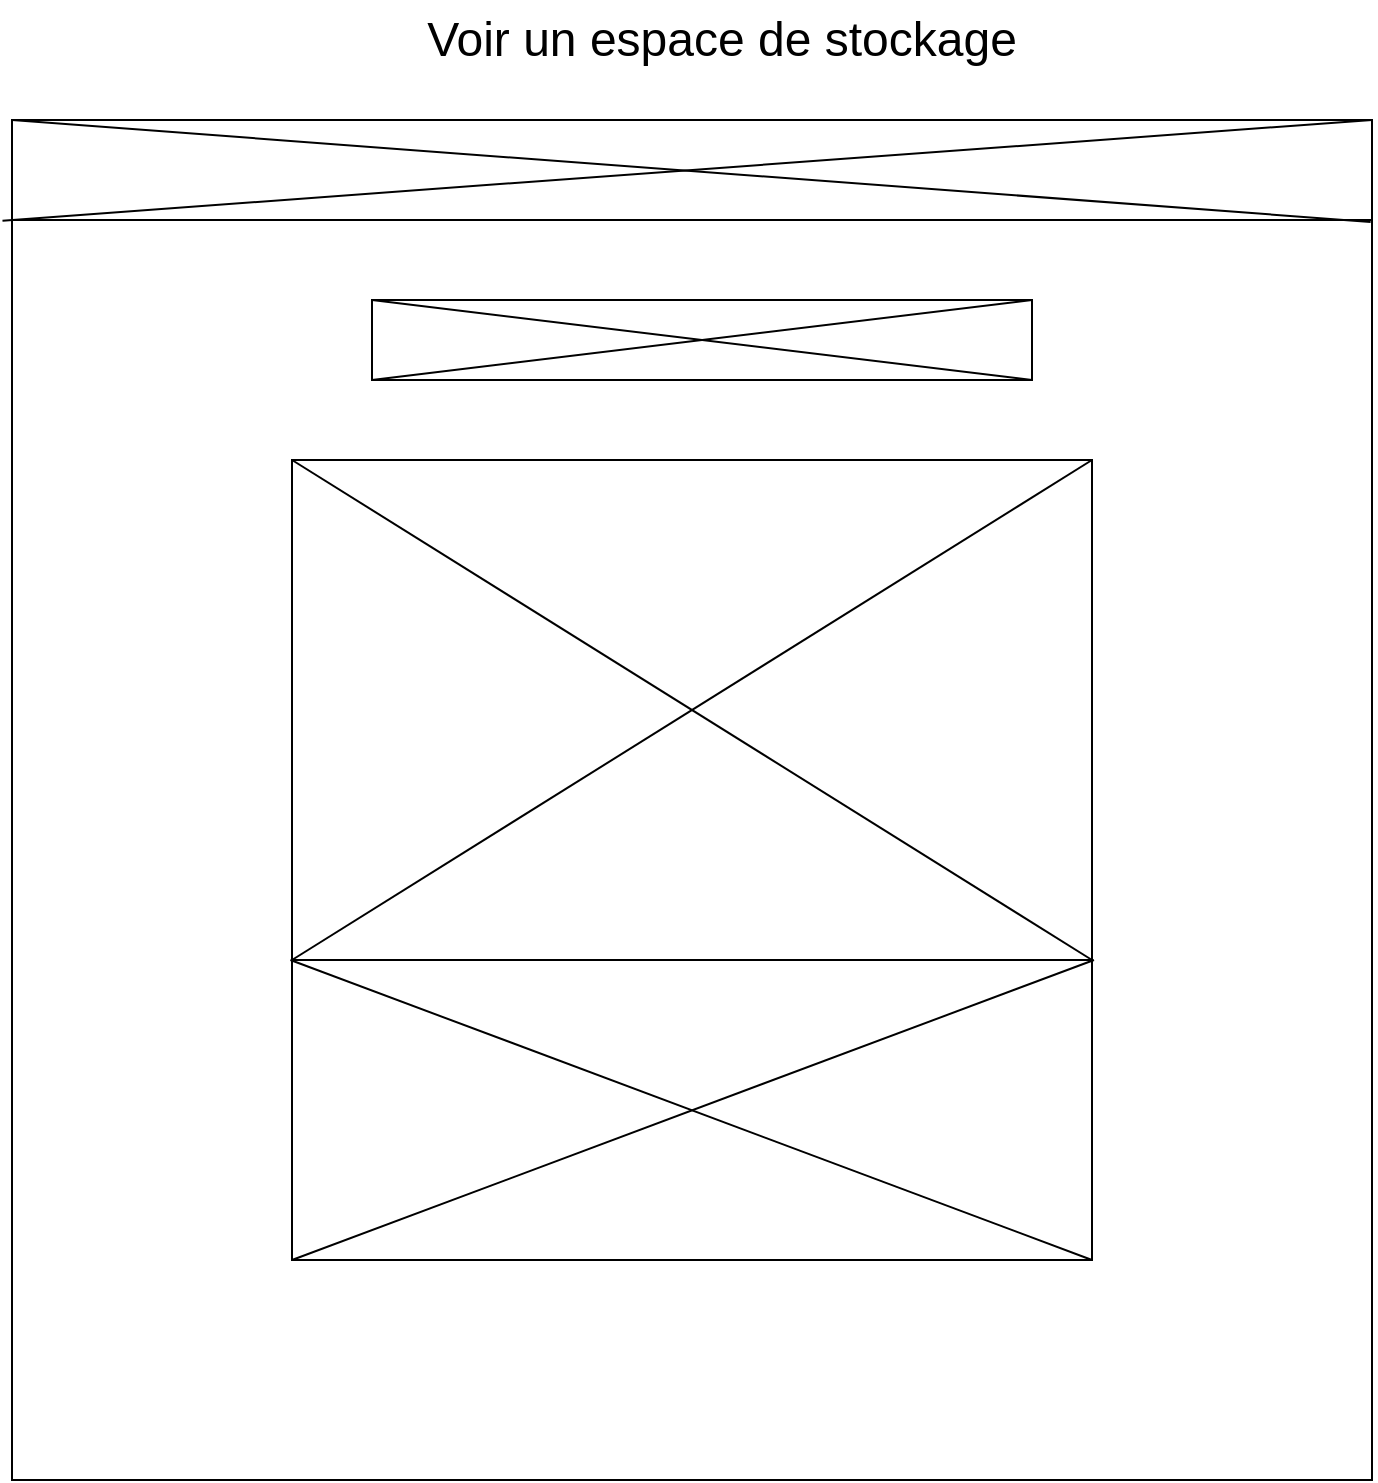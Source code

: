 <mxfile version="14.9.0" type="device"><diagram id="ITfgVAx5Jw8oI-rubMwz" name="Page-1"><mxGraphModel dx="1422" dy="794" grid="1" gridSize="10" guides="1" tooltips="1" connect="1" arrows="1" fold="1" page="1" pageScale="1" pageWidth="827" pageHeight="1169" math="0" shadow="0"><root><mxCell id="0"/><mxCell id="1" parent="0"/><mxCell id="cRR4_ABR_BJbogxCk9m0-1" value="" style="whiteSpace=wrap;html=1;aspect=fixed;" vertex="1" parent="1"><mxGeometry x="80" y="80" width="680" height="680" as="geometry"/></mxCell><mxCell id="cRR4_ABR_BJbogxCk9m0-2" value="" style="rounded=0;whiteSpace=wrap;html=1;" vertex="1" parent="1"><mxGeometry x="80" y="80" width="680" height="50" as="geometry"/></mxCell><mxCell id="cRR4_ABR_BJbogxCk9m0-3" value="" style="whiteSpace=wrap;html=1;aspect=fixed;" vertex="1" parent="1"><mxGeometry x="220" y="250" width="400" height="400" as="geometry"/></mxCell><mxCell id="cRR4_ABR_BJbogxCk9m0-4" value="" style="rounded=0;whiteSpace=wrap;html=1;" vertex="1" parent="1"><mxGeometry x="220" y="250" width="400" height="250" as="geometry"/></mxCell><mxCell id="cRR4_ABR_BJbogxCk9m0-5" value="" style="endArrow=none;html=1;entryX=1;entryY=1;entryDx=0;entryDy=0;exitX=0;exitY=0;exitDx=0;exitDy=0;" edge="1" parent="1" source="cRR4_ABR_BJbogxCk9m0-4" target="cRR4_ABR_BJbogxCk9m0-4"><mxGeometry width="50" height="50" relative="1" as="geometry"><mxPoint x="570" y="430" as="sourcePoint"/><mxPoint x="620" y="380" as="targetPoint"/></mxGeometry></mxCell><mxCell id="cRR4_ABR_BJbogxCk9m0-6" value="" style="endArrow=none;html=1;entryX=1;entryY=0;entryDx=0;entryDy=0;exitX=0;exitY=1;exitDx=0;exitDy=0;" edge="1" parent="1" source="cRR4_ABR_BJbogxCk9m0-4" target="cRR4_ABR_BJbogxCk9m0-4"><mxGeometry width="50" height="50" relative="1" as="geometry"><mxPoint x="570" y="430" as="sourcePoint"/><mxPoint x="620" y="380" as="targetPoint"/></mxGeometry></mxCell><mxCell id="cRR4_ABR_BJbogxCk9m0-7" value="" style="rounded=0;whiteSpace=wrap;html=1;" vertex="1" parent="1"><mxGeometry x="260" y="170" width="330" height="40" as="geometry"/></mxCell><mxCell id="cRR4_ABR_BJbogxCk9m0-8" value="" style="endArrow=none;html=1;exitX=0;exitY=1;exitDx=0;exitDy=0;entryX=1;entryY=0;entryDx=0;entryDy=0;" edge="1" parent="1" source="cRR4_ABR_BJbogxCk9m0-7" target="cRR4_ABR_BJbogxCk9m0-7"><mxGeometry width="50" height="50" relative="1" as="geometry"><mxPoint x="570" y="430" as="sourcePoint"/><mxPoint x="590" y="160" as="targetPoint"/></mxGeometry></mxCell><mxCell id="cRR4_ABR_BJbogxCk9m0-9" value="" style="endArrow=none;html=1;entryX=0;entryY=0;entryDx=0;entryDy=0;exitX=1;exitY=1;exitDx=0;exitDy=0;" edge="1" parent="1" source="cRR4_ABR_BJbogxCk9m0-7" target="cRR4_ABR_BJbogxCk9m0-7"><mxGeometry width="50" height="50" relative="1" as="geometry"><mxPoint x="570" y="430" as="sourcePoint"/><mxPoint x="620" y="380" as="targetPoint"/></mxGeometry></mxCell><mxCell id="cRR4_ABR_BJbogxCk9m0-10" value="" style="endArrow=none;html=1;entryX=1;entryY=0;entryDx=0;entryDy=0;exitX=-0.007;exitY=0.074;exitDx=0;exitDy=0;exitPerimeter=0;" edge="1" parent="1" source="cRR4_ABR_BJbogxCk9m0-1" target="cRR4_ABR_BJbogxCk9m0-2"><mxGeometry width="50" height="50" relative="1" as="geometry"><mxPoint x="570" y="430" as="sourcePoint"/><mxPoint x="620" y="380" as="targetPoint"/></mxGeometry></mxCell><mxCell id="cRR4_ABR_BJbogxCk9m0-11" value="" style="endArrow=none;html=1;entryX=0.999;entryY=0.075;entryDx=0;entryDy=0;entryPerimeter=0;exitX=0;exitY=0;exitDx=0;exitDy=0;" edge="1" parent="1" source="cRR4_ABR_BJbogxCk9m0-2" target="cRR4_ABR_BJbogxCk9m0-1"><mxGeometry width="50" height="50" relative="1" as="geometry"><mxPoint x="570" y="430" as="sourcePoint"/><mxPoint x="620" y="380" as="targetPoint"/></mxGeometry></mxCell><mxCell id="cRR4_ABR_BJbogxCk9m0-13" value="" style="endArrow=none;html=1;entryX=0;entryY=1;entryDx=0;entryDy=0;" edge="1" parent="1" target="cRR4_ABR_BJbogxCk9m0-3"><mxGeometry width="50" height="50" relative="1" as="geometry"><mxPoint x="621" y="500" as="sourcePoint"/><mxPoint x="620" y="380" as="targetPoint"/></mxGeometry></mxCell><mxCell id="cRR4_ABR_BJbogxCk9m0-14" value="" style="endArrow=none;html=1;entryX=-0.002;entryY=0.625;entryDx=0;entryDy=0;entryPerimeter=0;" edge="1" parent="1" target="cRR4_ABR_BJbogxCk9m0-3"><mxGeometry width="50" height="50" relative="1" as="geometry"><mxPoint x="620" y="650" as="sourcePoint"/><mxPoint x="620" y="880" as="targetPoint"/></mxGeometry></mxCell><mxCell id="cRR4_ABR_BJbogxCk9m0-15" value="&lt;font style=&quot;font-size: 24px&quot;&gt;Voir un espace de stockage&lt;/font&gt;" style="text;html=1;strokeColor=none;fillColor=none;align=center;verticalAlign=middle;whiteSpace=wrap;rounded=0;" vertex="1" parent="1"><mxGeometry x="210" y="20" width="450" height="40" as="geometry"/></mxCell></root></mxGraphModel></diagram></mxfile>